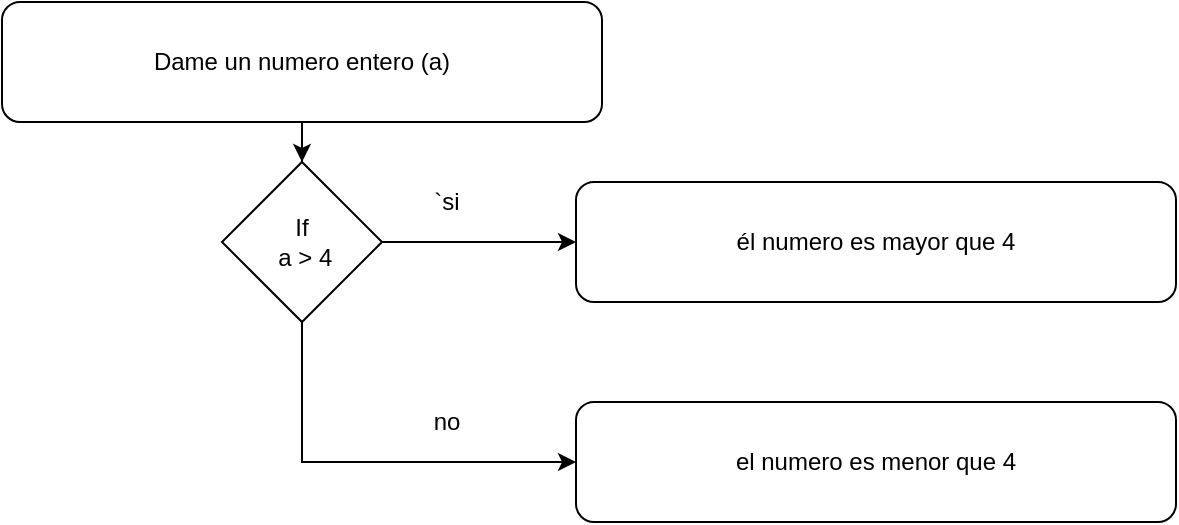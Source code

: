 <mxfile version="12.5.5" type="github">
  <diagram id="3xAT6aWjAmRWdDU82_Jx" name="Page-1">
    <mxGraphModel dx="1108" dy="482" grid="1" gridSize="10" guides="1" tooltips="1" connect="1" arrows="1" fold="1" page="1" pageScale="1" pageWidth="827" pageHeight="1169" math="0" shadow="0">
      <root>
        <mxCell id="0"/>
        <mxCell id="1" parent="0"/>
        <mxCell id="MlrHnHFlYhWvZ3quWtXL-21" value="" style="edgeStyle=orthogonalEdgeStyle;rounded=0;orthogonalLoop=1;jettySize=auto;html=1;" edge="1" parent="1" source="MlrHnHFlYhWvZ3quWtXL-1" target="MlrHnHFlYhWvZ3quWtXL-18">
          <mxGeometry relative="1" as="geometry"/>
        </mxCell>
        <mxCell id="MlrHnHFlYhWvZ3quWtXL-31" style="edgeStyle=orthogonalEdgeStyle;rounded=0;orthogonalLoop=1;jettySize=auto;html=1;exitX=0.5;exitY=1;exitDx=0;exitDy=0;entryX=0;entryY=0.5;entryDx=0;entryDy=0;" edge="1" parent="1" source="MlrHnHFlYhWvZ3quWtXL-1" target="MlrHnHFlYhWvZ3quWtXL-27">
          <mxGeometry relative="1" as="geometry"/>
        </mxCell>
        <mxCell id="MlrHnHFlYhWvZ3quWtXL-1" value="If&lt;br&gt;&amp;nbsp;a &amp;gt; 4" style="rhombus;whiteSpace=wrap;html=1;" vertex="1" parent="1">
          <mxGeometry x="373" y="150" width="80" height="80" as="geometry"/>
        </mxCell>
        <mxCell id="MlrHnHFlYhWvZ3quWtXL-10" style="edgeStyle=orthogonalEdgeStyle;rounded=0;orthogonalLoop=1;jettySize=auto;html=1;entryX=0.5;entryY=0;entryDx=0;entryDy=0;" edge="1" parent="1" source="MlrHnHFlYhWvZ3quWtXL-6" target="MlrHnHFlYhWvZ3quWtXL-1">
          <mxGeometry relative="1" as="geometry"/>
        </mxCell>
        <mxCell id="MlrHnHFlYhWvZ3quWtXL-6" value="Dame un numero entero (a)" style="rounded=1;whiteSpace=wrap;html=1;" vertex="1" parent="1">
          <mxGeometry x="263" y="70" width="300" height="60" as="geometry"/>
        </mxCell>
        <mxCell id="MlrHnHFlYhWvZ3quWtXL-18" value="él numero es mayor que 4" style="rounded=1;whiteSpace=wrap;html=1;" vertex="1" parent="1">
          <mxGeometry x="550" y="160" width="300" height="60" as="geometry"/>
        </mxCell>
        <mxCell id="MlrHnHFlYhWvZ3quWtXL-23" value="no" style="text;html=1;align=center;verticalAlign=middle;resizable=0;points=[];autosize=1;" vertex="1" parent="1">
          <mxGeometry x="470" y="270" width="30" height="20" as="geometry"/>
        </mxCell>
        <mxCell id="MlrHnHFlYhWvZ3quWtXL-24" value="`si" style="text;html=1;align=center;verticalAlign=middle;resizable=0;points=[];autosize=1;" vertex="1" parent="1">
          <mxGeometry x="470" y="160" width="30" height="20" as="geometry"/>
        </mxCell>
        <mxCell id="MlrHnHFlYhWvZ3quWtXL-27" value="el numero es menor que 4" style="rounded=1;whiteSpace=wrap;html=1;" vertex="1" parent="1">
          <mxGeometry x="550" y="270" width="300" height="60" as="geometry"/>
        </mxCell>
      </root>
    </mxGraphModel>
  </diagram>
</mxfile>
